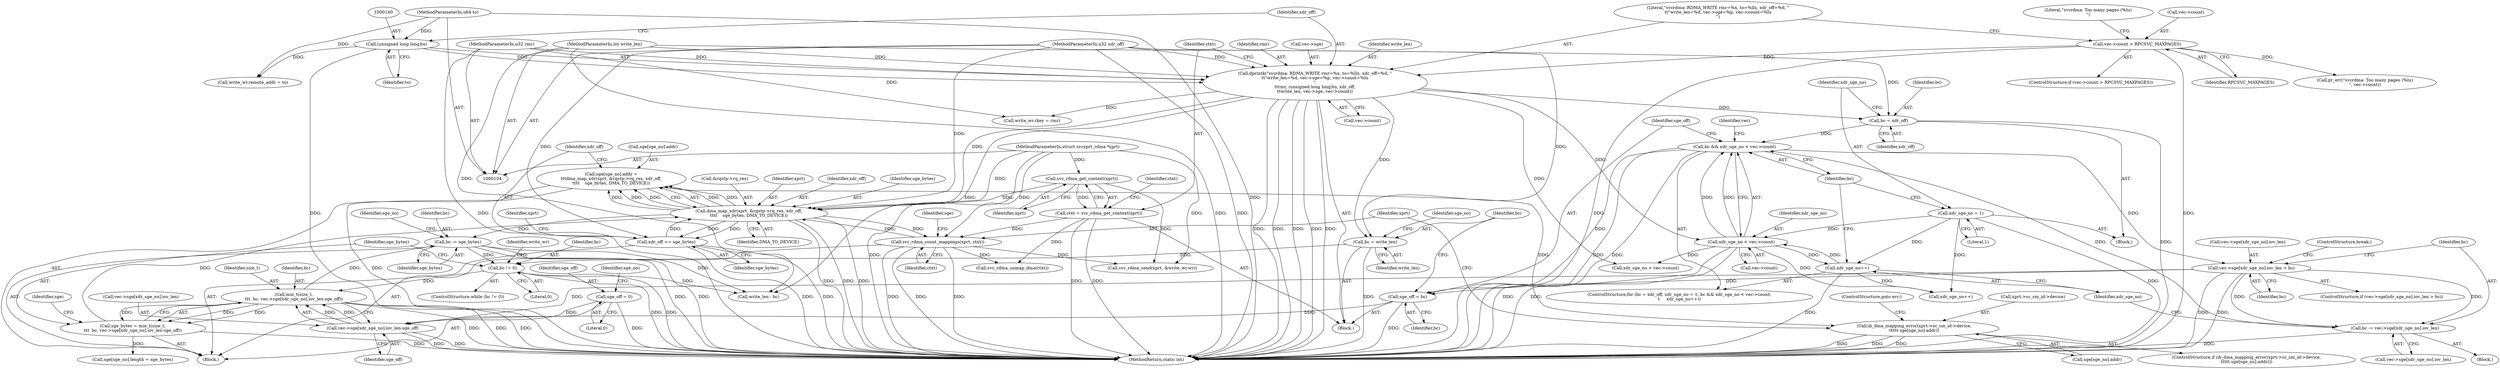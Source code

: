 digraph "1_linux_c70422f760c120480fee4de6c38804c72aa26bc1_34@array" {
"1000237" [label="(Call,sge[sge_no].addr =\n\t\t\tdma_map_xdr(xprt, &rqstp->rq_res, xdr_off,\n\t\t\t\t    sge_bytes, DMA_TO_DEVICE))"];
"1000243" [label="(Call,dma_map_xdr(xprt, &rqstp->rq_res, xdr_off,\n\t\t\t\t    sge_bytes, DMA_TO_DEVICE))"];
"1000268" [label="(Call,svc_rdma_count_mappings(xprt, ctxt))"];
"1000105" [label="(MethodParameterIn,struct svcxprt_rdma *xprt)"];
"1000150" [label="(Call,ctxt = svc_rdma_get_context(xprt))"];
"1000152" [label="(Call,svc_rdma_get_context(xprt))"];
"1000252" [label="(Call,xdr_off += sge_bytes)"];
"1000109" [label="(MethodParameterIn,u32 xdr_off)"];
"1000136" [label="(Call,dprintk(\"svcrdma: RDMA_WRITE rmr=%x, to=%llx, xdr_off=%d, \"\n\t\t\"write_len=%d, vec->sge=%p, vec->count=%lu\n\",\n\t\trmr, (unsigned long long)to, xdr_off,\n\t\twrite_len, vec->sge, vec->count))"];
"1000107" [label="(MethodParameterIn,u32 rmr)"];
"1000139" [label="(Call,(unsigned long long)to)"];
"1000108" [label="(MethodParameterIn,u64 to)"];
"1000110" [label="(MethodParameterIn,int write_len)"];
"1000122" [label="(Call,vec->count > RPCSVC_MAXPAGES)"];
"1000216" [label="(Call,sge_bytes = min_t(size_t,\n\t\t\t  bc, vec->sge[xdr_sge_no].iov_len-sge_off))"];
"1000218" [label="(Call,min_t(size_t,\n\t\t\t  bc, vec->sge[xdr_sge_no].iov_len-sge_off))"];
"1000212" [label="(Call,bc != 0)"];
"1000304" [label="(Call,bc -= sge_bytes)"];
"1000205" [label="(Call,bc = write_len)"];
"1000221" [label="(Call,vec->sge[xdr_sge_no].iov_len-sge_off)"];
"1000183" [label="(Call,vec->sge[xdr_sge_no].iov_len > bc)"];
"1000172" [label="(Call,bc && xdr_sge_no < vec->count)"];
"1000193" [label="(Call,bc -= vec->sge[xdr_sge_no].iov_len)"];
"1000166" [label="(Call,bc = xdr_off)"];
"1000174" [label="(Call,xdr_sge_no < vec->count)"];
"1000179" [label="(Call,xdr_sge_no++)"];
"1000169" [label="(Call,xdr_sge_no = 1)"];
"1000286" [label="(Call,sge_off = 0)"];
"1000202" [label="(Call,sge_off = bc)"];
"1000256" [label="(Call,ib_dma_mapping_error(xprt->sc_cm_id->device,\n\t\t\t\t\t sge[sge_no].addr))"];
"1000147" [label="(Call,vec->count)"];
"1000203" [label="(Identifier,sge_off)"];
"1000142" [label="(Identifier,xdr_off)"];
"1000257" [label="(Call,xprt->sc_cm_id->device)"];
"1000252" [label="(Call,xdr_off += sge_bytes)"];
"1000262" [label="(Call,sge[sge_no].addr)"];
"1000126" [label="(Identifier,RPCSVC_MAXPAGES)"];
"1000192" [label="(ControlStructure,break;)"];
"1000204" [label="(Identifier,bc)"];
"1000213" [label="(Identifier,bc)"];
"1000194" [label="(Identifier,bc)"];
"1000243" [label="(Call,dma_map_xdr(xprt, &rqstp->rq_res, xdr_off,\n\t\t\t\t    sge_bytes, DMA_TO_DEVICE))"];
"1000215" [label="(Block,)"];
"1000309" [label="(Identifier,sge_no)"];
"1000129" [label="(Literal,\"svcrdma: Too many pages (%lu)\n\")"];
"1000245" [label="(Call,&rqstp->rq_res)"];
"1000139" [label="(Call,(unsigned long long)to)"];
"1000390" [label="(Call,write_len - bc)"];
"1000195" [label="(Call,vec->sge[xdr_sge_no].iov_len)"];
"1000170" [label="(Identifier,xdr_sge_no)"];
"1000122" [label="(Call,vec->count > RPCSVC_MAXPAGES)"];
"1000156" [label="(Identifier,ctxt)"];
"1000269" [label="(Identifier,xprt)"];
"1000268" [label="(Call,svc_rdma_count_mappings(xprt, ctxt))"];
"1000141" [label="(Identifier,to)"];
"1000136" [label="(Call,dprintk(\"svcrdma: RDMA_WRITE rmr=%x, to=%llx, xdr_off=%d, \"\n\t\t\"write_len=%d, vec->sge=%p, vec->count=%lu\n\",\n\t\trmr, (unsigned long long)to, xdr_off,\n\t\twrite_len, vec->sge, vec->count))"];
"1000183" [label="(Call,vec->sge[xdr_sge_no].iov_len > bc)"];
"1000176" [label="(Call,vec->count)"];
"1000167" [label="(Identifier,bc)"];
"1000402" [label="(MethodReturn,static int)"];
"1000206" [label="(Identifier,bc)"];
"1000255" [label="(ControlStructure,if (ib_dma_mapping_error(xprt->sc_cm_id->device,\n\t\t\t\t\t sge[sge_no].addr)))"];
"1000291" [label="(Call,xdr_sge_no++)"];
"1000108" [label="(MethodParameterIn,u64 to)"];
"1000207" [label="(Identifier,write_len)"];
"1000373" [label="(Call,write_wr.remote_addr = to)"];
"1000180" [label="(Identifier,xdr_sge_no)"];
"1000382" [label="(Call,svc_rdma_send(xprt, &write_wr.wr))"];
"1000138" [label="(Identifier,rmr)"];
"1000287" [label="(Identifier,sge_off)"];
"1000244" [label="(Identifier,xprt)"];
"1000305" [label="(Identifier,bc)"];
"1000237" [label="(Call,sge[sge_no].addr =\n\t\t\tdma_map_xdr(xprt, &rqstp->rq_res, xdr_off,\n\t\t\t\t    sge_bytes, DMA_TO_DEVICE))"];
"1000251" [label="(Identifier,DMA_TO_DEVICE)"];
"1000153" [label="(Identifier,xprt)"];
"1000166" [label="(Call,bc = xdr_off)"];
"1000221" [label="(Call,vec->sge[xdr_sge_no].iov_len-sge_off)"];
"1000150" [label="(Call,ctxt = svc_rdma_get_context(xprt))"];
"1000144" [label="(Call,vec->sge)"];
"1000179" [label="(Call,xdr_sge_no++)"];
"1000230" [label="(Call,sge[sge_no].length = sge_bytes)"];
"1000110" [label="(MethodParameterIn,int write_len)"];
"1000220" [label="(Identifier,bc)"];
"1000217" [label="(Identifier,sge_bytes)"];
"1000249" [label="(Identifier,xdr_off)"];
"1000181" [label="(Block,)"];
"1000290" [label="(Identifier,sge_no)"];
"1000286" [label="(Call,sge_off = 0)"];
"1000267" [label="(ControlStructure,goto err;)"];
"1000109" [label="(MethodParameterIn,u32 xdr_off)"];
"1000174" [label="(Call,xdr_sge_no < vec->count)"];
"1000368" [label="(Call,write_wr.rkey = rmr)"];
"1000270" [label="(Identifier,ctxt)"];
"1000218" [label="(Call,min_t(size_t,\n\t\t\t  bc, vec->sge[xdr_sge_no].iov_len-sge_off))"];
"1000173" [label="(Identifier,bc)"];
"1000191" [label="(Identifier,bc)"];
"1000123" [label="(Call,vec->count)"];
"1000105" [label="(MethodParameterIn,struct svcxprt_rdma *xprt)"];
"1000219" [label="(Identifier,size_t)"];
"1000202" [label="(Call,sge_off = bc)"];
"1000316" [label="(Identifier,write_wr)"];
"1000137" [label="(Literal,\"svcrdma: RDMA_WRITE rmr=%x, to=%llx, xdr_off=%d, \"\n\t\t\"write_len=%d, vec->sge=%p, vec->count=%lu\n\")"];
"1000151" [label="(Identifier,ctxt)"];
"1000175" [label="(Identifier,xdr_sge_no)"];
"1000250" [label="(Identifier,sge_bytes)"];
"1000229" [label="(Identifier,sge_off)"];
"1000222" [label="(Call,vec->sge[xdr_sge_no].iov_len)"];
"1000184" [label="(Call,vec->sge[xdr_sge_no].iov_len)"];
"1000256" [label="(Call,ib_dma_mapping_error(xprt->sc_cm_id->device,\n\t\t\t\t\t sge[sge_no].addr))"];
"1000165" [label="(Block,)"];
"1000254" [label="(Identifier,sge_bytes)"];
"1000394" [label="(Call,svc_rdma_unmap_dma(ctxt))"];
"1000211" [label="(ControlStructure,while (bc != 0))"];
"1000306" [label="(Identifier,sge_bytes)"];
"1000209" [label="(Identifier,sge_no)"];
"1000182" [label="(ControlStructure,if (vec->sge[xdr_sge_no].iov_len > bc))"];
"1000259" [label="(Identifier,xprt)"];
"1000121" [label="(ControlStructure,if (vec->count > RPCSVC_MAXPAGES))"];
"1000238" [label="(Call,sge[sge_no].addr)"];
"1000152" [label="(Call,svc_rdma_get_context(xprt))"];
"1000169" [label="(Call,xdr_sge_no = 1)"];
"1000193" [label="(Call,bc -= vec->sge[xdr_sge_no].iov_len)"];
"1000205" [label="(Call,bc = write_len)"];
"1000216" [label="(Call,sge_bytes = min_t(size_t,\n\t\t\t  bc, vec->sge[xdr_sge_no].iov_len-sge_off))"];
"1000233" [label="(Identifier,sge)"];
"1000164" [label="(ControlStructure,for (bc = xdr_off, xdr_sge_no = 1; bc && xdr_sge_no < vec->count;\n\t     xdr_sge_no++))"];
"1000143" [label="(Identifier,write_len)"];
"1000172" [label="(Call,bc && xdr_sge_no < vec->count)"];
"1000274" [label="(Identifier,sge)"];
"1000294" [label="(Call,xdr_sge_no > vec->count)"];
"1000112" [label="(Block,)"];
"1000288" [label="(Literal,0)"];
"1000212" [label="(Call,bc != 0)"];
"1000107" [label="(MethodParameterIn,u32 rmr)"];
"1000128" [label="(Call,pr_err(\"svcrdma: Too many pages (%lu)\n\", vec->count))"];
"1000253" [label="(Identifier,xdr_off)"];
"1000304" [label="(Call,bc -= sge_bytes)"];
"1000168" [label="(Identifier,xdr_off)"];
"1000214" [label="(Literal,0)"];
"1000187" [label="(Identifier,vec)"];
"1000171" [label="(Literal,1)"];
"1000237" -> "1000215"  [label="AST: "];
"1000237" -> "1000243"  [label="CFG: "];
"1000238" -> "1000237"  [label="AST: "];
"1000243" -> "1000237"  [label="AST: "];
"1000253" -> "1000237"  [label="CFG: "];
"1000237" -> "1000402"  [label="DDG: "];
"1000243" -> "1000237"  [label="DDG: "];
"1000243" -> "1000237"  [label="DDG: "];
"1000243" -> "1000237"  [label="DDG: "];
"1000243" -> "1000237"  [label="DDG: "];
"1000243" -> "1000237"  [label="DDG: "];
"1000237" -> "1000256"  [label="DDG: "];
"1000243" -> "1000251"  [label="CFG: "];
"1000244" -> "1000243"  [label="AST: "];
"1000245" -> "1000243"  [label="AST: "];
"1000249" -> "1000243"  [label="AST: "];
"1000250" -> "1000243"  [label="AST: "];
"1000251" -> "1000243"  [label="AST: "];
"1000243" -> "1000402"  [label="DDG: "];
"1000243" -> "1000402"  [label="DDG: "];
"1000243" -> "1000402"  [label="DDG: "];
"1000268" -> "1000243"  [label="DDG: "];
"1000152" -> "1000243"  [label="DDG: "];
"1000105" -> "1000243"  [label="DDG: "];
"1000252" -> "1000243"  [label="DDG: "];
"1000109" -> "1000243"  [label="DDG: "];
"1000136" -> "1000243"  [label="DDG: "];
"1000216" -> "1000243"  [label="DDG: "];
"1000243" -> "1000252"  [label="DDG: "];
"1000243" -> "1000252"  [label="DDG: "];
"1000243" -> "1000268"  [label="DDG: "];
"1000243" -> "1000304"  [label="DDG: "];
"1000268" -> "1000215"  [label="AST: "];
"1000268" -> "1000270"  [label="CFG: "];
"1000269" -> "1000268"  [label="AST: "];
"1000270" -> "1000268"  [label="AST: "];
"1000274" -> "1000268"  [label="CFG: "];
"1000268" -> "1000402"  [label="DDG: "];
"1000268" -> "1000402"  [label="DDG: "];
"1000268" -> "1000402"  [label="DDG: "];
"1000105" -> "1000268"  [label="DDG: "];
"1000150" -> "1000268"  [label="DDG: "];
"1000268" -> "1000382"  [label="DDG: "];
"1000268" -> "1000394"  [label="DDG: "];
"1000105" -> "1000104"  [label="AST: "];
"1000105" -> "1000402"  [label="DDG: "];
"1000105" -> "1000152"  [label="DDG: "];
"1000105" -> "1000382"  [label="DDG: "];
"1000150" -> "1000112"  [label="AST: "];
"1000150" -> "1000152"  [label="CFG: "];
"1000151" -> "1000150"  [label="AST: "];
"1000152" -> "1000150"  [label="AST: "];
"1000156" -> "1000150"  [label="CFG: "];
"1000150" -> "1000402"  [label="DDG: "];
"1000150" -> "1000402"  [label="DDG: "];
"1000152" -> "1000150"  [label="DDG: "];
"1000150" -> "1000394"  [label="DDG: "];
"1000152" -> "1000153"  [label="CFG: "];
"1000153" -> "1000152"  [label="AST: "];
"1000152" -> "1000382"  [label="DDG: "];
"1000252" -> "1000215"  [label="AST: "];
"1000252" -> "1000254"  [label="CFG: "];
"1000253" -> "1000252"  [label="AST: "];
"1000254" -> "1000252"  [label="AST: "];
"1000259" -> "1000252"  [label="CFG: "];
"1000252" -> "1000402"  [label="DDG: "];
"1000252" -> "1000402"  [label="DDG: "];
"1000109" -> "1000252"  [label="DDG: "];
"1000109" -> "1000104"  [label="AST: "];
"1000109" -> "1000402"  [label="DDG: "];
"1000109" -> "1000136"  [label="DDG: "];
"1000109" -> "1000166"  [label="DDG: "];
"1000136" -> "1000112"  [label="AST: "];
"1000136" -> "1000147"  [label="CFG: "];
"1000137" -> "1000136"  [label="AST: "];
"1000138" -> "1000136"  [label="AST: "];
"1000139" -> "1000136"  [label="AST: "];
"1000142" -> "1000136"  [label="AST: "];
"1000143" -> "1000136"  [label="AST: "];
"1000144" -> "1000136"  [label="AST: "];
"1000147" -> "1000136"  [label="AST: "];
"1000151" -> "1000136"  [label="CFG: "];
"1000136" -> "1000402"  [label="DDG: "];
"1000136" -> "1000402"  [label="DDG: "];
"1000136" -> "1000402"  [label="DDG: "];
"1000136" -> "1000402"  [label="DDG: "];
"1000136" -> "1000402"  [label="DDG: "];
"1000107" -> "1000136"  [label="DDG: "];
"1000139" -> "1000136"  [label="DDG: "];
"1000110" -> "1000136"  [label="DDG: "];
"1000122" -> "1000136"  [label="DDG: "];
"1000136" -> "1000166"  [label="DDG: "];
"1000136" -> "1000174"  [label="DDG: "];
"1000136" -> "1000205"  [label="DDG: "];
"1000136" -> "1000294"  [label="DDG: "];
"1000136" -> "1000368"  [label="DDG: "];
"1000136" -> "1000390"  [label="DDG: "];
"1000107" -> "1000104"  [label="AST: "];
"1000107" -> "1000402"  [label="DDG: "];
"1000107" -> "1000368"  [label="DDG: "];
"1000139" -> "1000141"  [label="CFG: "];
"1000140" -> "1000139"  [label="AST: "];
"1000141" -> "1000139"  [label="AST: "];
"1000142" -> "1000139"  [label="CFG: "];
"1000139" -> "1000402"  [label="DDG: "];
"1000108" -> "1000139"  [label="DDG: "];
"1000139" -> "1000373"  [label="DDG: "];
"1000108" -> "1000104"  [label="AST: "];
"1000108" -> "1000402"  [label="DDG: "];
"1000108" -> "1000373"  [label="DDG: "];
"1000110" -> "1000104"  [label="AST: "];
"1000110" -> "1000402"  [label="DDG: "];
"1000110" -> "1000205"  [label="DDG: "];
"1000110" -> "1000390"  [label="DDG: "];
"1000122" -> "1000121"  [label="AST: "];
"1000122" -> "1000126"  [label="CFG: "];
"1000123" -> "1000122"  [label="AST: "];
"1000126" -> "1000122"  [label="AST: "];
"1000129" -> "1000122"  [label="CFG: "];
"1000137" -> "1000122"  [label="CFG: "];
"1000122" -> "1000402"  [label="DDG: "];
"1000122" -> "1000402"  [label="DDG: "];
"1000122" -> "1000128"  [label="DDG: "];
"1000216" -> "1000215"  [label="AST: "];
"1000216" -> "1000218"  [label="CFG: "];
"1000217" -> "1000216"  [label="AST: "];
"1000218" -> "1000216"  [label="AST: "];
"1000233" -> "1000216"  [label="CFG: "];
"1000216" -> "1000402"  [label="DDG: "];
"1000218" -> "1000216"  [label="DDG: "];
"1000218" -> "1000216"  [label="DDG: "];
"1000218" -> "1000216"  [label="DDG: "];
"1000216" -> "1000230"  [label="DDG: "];
"1000218" -> "1000221"  [label="CFG: "];
"1000219" -> "1000218"  [label="AST: "];
"1000220" -> "1000218"  [label="AST: "];
"1000221" -> "1000218"  [label="AST: "];
"1000218" -> "1000402"  [label="DDG: "];
"1000218" -> "1000402"  [label="DDG: "];
"1000218" -> "1000402"  [label="DDG: "];
"1000212" -> "1000218"  [label="DDG: "];
"1000221" -> "1000218"  [label="DDG: "];
"1000221" -> "1000218"  [label="DDG: "];
"1000218" -> "1000304"  [label="DDG: "];
"1000212" -> "1000211"  [label="AST: "];
"1000212" -> "1000214"  [label="CFG: "];
"1000213" -> "1000212"  [label="AST: "];
"1000214" -> "1000212"  [label="AST: "];
"1000217" -> "1000212"  [label="CFG: "];
"1000316" -> "1000212"  [label="CFG: "];
"1000212" -> "1000402"  [label="DDG: "];
"1000212" -> "1000402"  [label="DDG: "];
"1000304" -> "1000212"  [label="DDG: "];
"1000205" -> "1000212"  [label="DDG: "];
"1000212" -> "1000390"  [label="DDG: "];
"1000304" -> "1000215"  [label="AST: "];
"1000304" -> "1000306"  [label="CFG: "];
"1000305" -> "1000304"  [label="AST: "];
"1000306" -> "1000304"  [label="AST: "];
"1000309" -> "1000304"  [label="CFG: "];
"1000304" -> "1000402"  [label="DDG: "];
"1000304" -> "1000402"  [label="DDG: "];
"1000304" -> "1000390"  [label="DDG: "];
"1000205" -> "1000112"  [label="AST: "];
"1000205" -> "1000207"  [label="CFG: "];
"1000206" -> "1000205"  [label="AST: "];
"1000207" -> "1000205"  [label="AST: "];
"1000209" -> "1000205"  [label="CFG: "];
"1000205" -> "1000402"  [label="DDG: "];
"1000221" -> "1000229"  [label="CFG: "];
"1000222" -> "1000221"  [label="AST: "];
"1000229" -> "1000221"  [label="AST: "];
"1000221" -> "1000402"  [label="DDG: "];
"1000221" -> "1000402"  [label="DDG: "];
"1000183" -> "1000221"  [label="DDG: "];
"1000286" -> "1000221"  [label="DDG: "];
"1000202" -> "1000221"  [label="DDG: "];
"1000183" -> "1000182"  [label="AST: "];
"1000183" -> "1000191"  [label="CFG: "];
"1000184" -> "1000183"  [label="AST: "];
"1000191" -> "1000183"  [label="AST: "];
"1000192" -> "1000183"  [label="CFG: "];
"1000194" -> "1000183"  [label="CFG: "];
"1000183" -> "1000402"  [label="DDG: "];
"1000183" -> "1000402"  [label="DDG: "];
"1000172" -> "1000183"  [label="DDG: "];
"1000183" -> "1000193"  [label="DDG: "];
"1000183" -> "1000193"  [label="DDG: "];
"1000183" -> "1000202"  [label="DDG: "];
"1000172" -> "1000164"  [label="AST: "];
"1000172" -> "1000173"  [label="CFG: "];
"1000172" -> "1000174"  [label="CFG: "];
"1000173" -> "1000172"  [label="AST: "];
"1000174" -> "1000172"  [label="AST: "];
"1000187" -> "1000172"  [label="CFG: "];
"1000203" -> "1000172"  [label="CFG: "];
"1000172" -> "1000402"  [label="DDG: "];
"1000172" -> "1000402"  [label="DDG: "];
"1000193" -> "1000172"  [label="DDG: "];
"1000166" -> "1000172"  [label="DDG: "];
"1000174" -> "1000172"  [label="DDG: "];
"1000174" -> "1000172"  [label="DDG: "];
"1000172" -> "1000202"  [label="DDG: "];
"1000193" -> "1000181"  [label="AST: "];
"1000193" -> "1000195"  [label="CFG: "];
"1000194" -> "1000193"  [label="AST: "];
"1000195" -> "1000193"  [label="AST: "];
"1000180" -> "1000193"  [label="CFG: "];
"1000193" -> "1000402"  [label="DDG: "];
"1000166" -> "1000165"  [label="AST: "];
"1000166" -> "1000168"  [label="CFG: "];
"1000167" -> "1000166"  [label="AST: "];
"1000168" -> "1000166"  [label="AST: "];
"1000170" -> "1000166"  [label="CFG: "];
"1000166" -> "1000402"  [label="DDG: "];
"1000174" -> "1000176"  [label="CFG: "];
"1000175" -> "1000174"  [label="AST: "];
"1000176" -> "1000174"  [label="AST: "];
"1000174" -> "1000402"  [label="DDG: "];
"1000174" -> "1000402"  [label="DDG: "];
"1000179" -> "1000174"  [label="DDG: "];
"1000169" -> "1000174"  [label="DDG: "];
"1000174" -> "1000179"  [label="DDG: "];
"1000174" -> "1000291"  [label="DDG: "];
"1000174" -> "1000294"  [label="DDG: "];
"1000179" -> "1000164"  [label="AST: "];
"1000179" -> "1000180"  [label="CFG: "];
"1000180" -> "1000179"  [label="AST: "];
"1000173" -> "1000179"  [label="CFG: "];
"1000179" -> "1000402"  [label="DDG: "];
"1000169" -> "1000179"  [label="DDG: "];
"1000179" -> "1000291"  [label="DDG: "];
"1000169" -> "1000165"  [label="AST: "];
"1000169" -> "1000171"  [label="CFG: "];
"1000170" -> "1000169"  [label="AST: "];
"1000171" -> "1000169"  [label="AST: "];
"1000173" -> "1000169"  [label="CFG: "];
"1000169" -> "1000402"  [label="DDG: "];
"1000169" -> "1000291"  [label="DDG: "];
"1000286" -> "1000215"  [label="AST: "];
"1000286" -> "1000288"  [label="CFG: "];
"1000287" -> "1000286"  [label="AST: "];
"1000288" -> "1000286"  [label="AST: "];
"1000290" -> "1000286"  [label="CFG: "];
"1000286" -> "1000402"  [label="DDG: "];
"1000202" -> "1000112"  [label="AST: "];
"1000202" -> "1000204"  [label="CFG: "];
"1000203" -> "1000202"  [label="AST: "];
"1000204" -> "1000202"  [label="AST: "];
"1000206" -> "1000202"  [label="CFG: "];
"1000202" -> "1000402"  [label="DDG: "];
"1000256" -> "1000255"  [label="AST: "];
"1000256" -> "1000262"  [label="CFG: "];
"1000257" -> "1000256"  [label="AST: "];
"1000262" -> "1000256"  [label="AST: "];
"1000267" -> "1000256"  [label="CFG: "];
"1000269" -> "1000256"  [label="CFG: "];
"1000256" -> "1000402"  [label="DDG: "];
"1000256" -> "1000402"  [label="DDG: "];
"1000256" -> "1000402"  [label="DDG: "];
}

